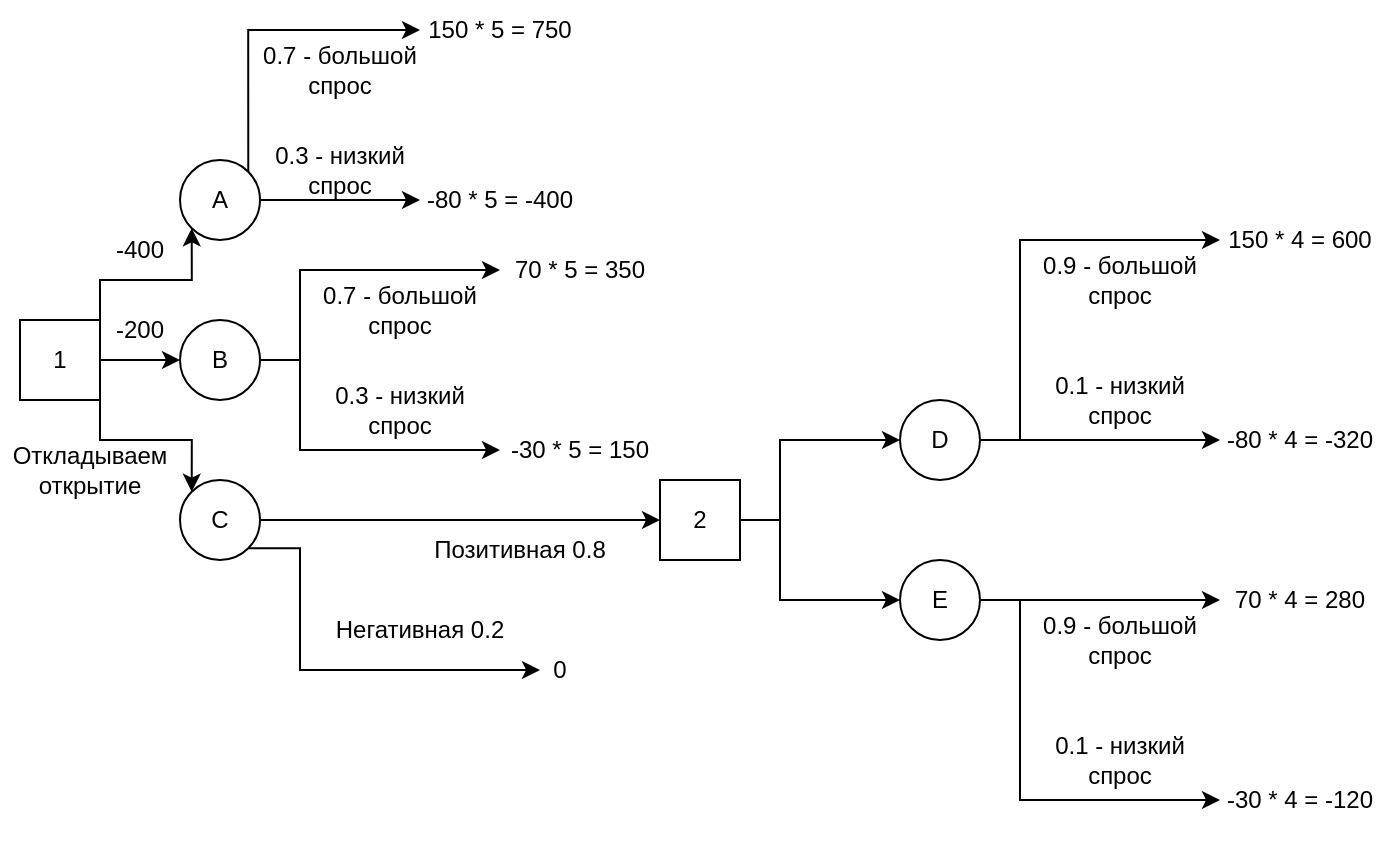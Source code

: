 <mxfile version="21.1.2" type="github">
  <diagram name="Страница 1" id="XMSDh3Ag2Xe2g-SVvd6X">
    <mxGraphModel dx="954" dy="648" grid="1" gridSize="10" guides="1" tooltips="1" connect="1" arrows="1" fold="1" page="1" pageScale="1" pageWidth="827" pageHeight="1169" math="0" shadow="0">
      <root>
        <mxCell id="0" />
        <mxCell id="1" parent="0" />
        <mxCell id="iBDUrOjcWUxjxp99Zuq8-5" value="" style="edgeStyle=orthogonalEdgeStyle;rounded=0;orthogonalLoop=1;jettySize=auto;html=1;" edge="1" parent="1" source="iBDUrOjcWUxjxp99Zuq8-1" target="iBDUrOjcWUxjxp99Zuq8-3">
          <mxGeometry relative="1" as="geometry" />
        </mxCell>
        <mxCell id="iBDUrOjcWUxjxp99Zuq8-6" style="edgeStyle=orthogonalEdgeStyle;rounded=0;orthogonalLoop=1;jettySize=auto;html=1;exitX=1;exitY=0;exitDx=0;exitDy=0;entryX=0;entryY=1;entryDx=0;entryDy=0;" edge="1" parent="1" source="iBDUrOjcWUxjxp99Zuq8-1" target="iBDUrOjcWUxjxp99Zuq8-2">
          <mxGeometry relative="1" as="geometry" />
        </mxCell>
        <mxCell id="iBDUrOjcWUxjxp99Zuq8-7" style="edgeStyle=orthogonalEdgeStyle;rounded=0;orthogonalLoop=1;jettySize=auto;html=1;exitX=1;exitY=1;exitDx=0;exitDy=0;entryX=0;entryY=0;entryDx=0;entryDy=0;" edge="1" parent="1" source="iBDUrOjcWUxjxp99Zuq8-1" target="iBDUrOjcWUxjxp99Zuq8-4">
          <mxGeometry relative="1" as="geometry" />
        </mxCell>
        <mxCell id="iBDUrOjcWUxjxp99Zuq8-1" value="1" style="rounded=0;whiteSpace=wrap;html=1;" vertex="1" parent="1">
          <mxGeometry x="80" y="240" width="40" height="40" as="geometry" />
        </mxCell>
        <mxCell id="iBDUrOjcWUxjxp99Zuq8-15" style="edgeStyle=orthogonalEdgeStyle;rounded=0;orthogonalLoop=1;jettySize=auto;html=1;exitX=1;exitY=0;exitDx=0;exitDy=0;entryX=0;entryY=0.5;entryDx=0;entryDy=0;" edge="1" parent="1" source="iBDUrOjcWUxjxp99Zuq8-2" target="iBDUrOjcWUxjxp99Zuq8-14">
          <mxGeometry relative="1" as="geometry">
            <Array as="points">
              <mxPoint x="194" y="95" />
            </Array>
          </mxGeometry>
        </mxCell>
        <mxCell id="iBDUrOjcWUxjxp99Zuq8-17" style="edgeStyle=orthogonalEdgeStyle;rounded=0;orthogonalLoop=1;jettySize=auto;html=1;exitX=1;exitY=0.5;exitDx=0;exitDy=0;entryX=0;entryY=0.5;entryDx=0;entryDy=0;" edge="1" parent="1" source="iBDUrOjcWUxjxp99Zuq8-2" target="iBDUrOjcWUxjxp99Zuq8-16">
          <mxGeometry relative="1" as="geometry" />
        </mxCell>
        <mxCell id="iBDUrOjcWUxjxp99Zuq8-2" value="A" style="ellipse;whiteSpace=wrap;html=1;aspect=fixed;" vertex="1" parent="1">
          <mxGeometry x="160" y="160" width="40" height="40" as="geometry" />
        </mxCell>
        <mxCell id="iBDUrOjcWUxjxp99Zuq8-23" style="edgeStyle=orthogonalEdgeStyle;rounded=0;orthogonalLoop=1;jettySize=auto;html=1;entryX=0;entryY=0.5;entryDx=0;entryDy=0;" edge="1" parent="1" source="iBDUrOjcWUxjxp99Zuq8-3" target="iBDUrOjcWUxjxp99Zuq8-21">
          <mxGeometry relative="1" as="geometry">
            <Array as="points">
              <mxPoint x="220" y="260" />
              <mxPoint x="220" y="215" />
            </Array>
          </mxGeometry>
        </mxCell>
        <mxCell id="iBDUrOjcWUxjxp99Zuq8-24" style="edgeStyle=orthogonalEdgeStyle;rounded=0;orthogonalLoop=1;jettySize=auto;html=1;entryX=0;entryY=0.5;entryDx=0;entryDy=0;" edge="1" parent="1" source="iBDUrOjcWUxjxp99Zuq8-3" target="iBDUrOjcWUxjxp99Zuq8-22">
          <mxGeometry relative="1" as="geometry">
            <Array as="points">
              <mxPoint x="220" y="260" />
              <mxPoint x="220" y="305" />
            </Array>
          </mxGeometry>
        </mxCell>
        <mxCell id="iBDUrOjcWUxjxp99Zuq8-3" value="B" style="ellipse;whiteSpace=wrap;html=1;aspect=fixed;" vertex="1" parent="1">
          <mxGeometry x="160" y="240" width="40" height="40" as="geometry" />
        </mxCell>
        <mxCell id="iBDUrOjcWUxjxp99Zuq8-28" style="edgeStyle=orthogonalEdgeStyle;rounded=0;orthogonalLoop=1;jettySize=auto;html=1;exitX=1;exitY=1;exitDx=0;exitDy=0;entryX=0;entryY=0.5;entryDx=0;entryDy=0;" edge="1" parent="1" source="iBDUrOjcWUxjxp99Zuq8-4" target="iBDUrOjcWUxjxp99Zuq8-27">
          <mxGeometry relative="1" as="geometry">
            <Array as="points">
              <mxPoint x="220" y="354" />
              <mxPoint x="220" y="415" />
            </Array>
          </mxGeometry>
        </mxCell>
        <mxCell id="iBDUrOjcWUxjxp99Zuq8-30" style="edgeStyle=orthogonalEdgeStyle;rounded=0;orthogonalLoop=1;jettySize=auto;html=1;exitX=1;exitY=0.5;exitDx=0;exitDy=0;entryX=0;entryY=0.5;entryDx=0;entryDy=0;" edge="1" parent="1" source="iBDUrOjcWUxjxp99Zuq8-4" target="iBDUrOjcWUxjxp99Zuq8-29">
          <mxGeometry relative="1" as="geometry" />
        </mxCell>
        <mxCell id="iBDUrOjcWUxjxp99Zuq8-4" value="C" style="ellipse;whiteSpace=wrap;html=1;aspect=fixed;" vertex="1" parent="1">
          <mxGeometry x="160" y="320" width="40" height="40" as="geometry" />
        </mxCell>
        <mxCell id="iBDUrOjcWUxjxp99Zuq8-8" value="-400" style="text;html=1;strokeColor=none;fillColor=none;align=center;verticalAlign=middle;whiteSpace=wrap;rounded=0;" vertex="1" parent="1">
          <mxGeometry x="110" y="190" width="60" height="30" as="geometry" />
        </mxCell>
        <mxCell id="iBDUrOjcWUxjxp99Zuq8-9" value="-200" style="text;html=1;strokeColor=none;fillColor=none;align=center;verticalAlign=middle;whiteSpace=wrap;rounded=0;" vertex="1" parent="1">
          <mxGeometry x="110" y="230" width="60" height="30" as="geometry" />
        </mxCell>
        <mxCell id="iBDUrOjcWUxjxp99Zuq8-10" value="Откладываем открытие" style="text;html=1;strokeColor=none;fillColor=none;align=center;verticalAlign=middle;whiteSpace=wrap;rounded=0;" vertex="1" parent="1">
          <mxGeometry x="70" y="300" width="90" height="30" as="geometry" />
        </mxCell>
        <mxCell id="iBDUrOjcWUxjxp99Zuq8-12" value="0.7 - большой спрос" style="text;html=1;strokeColor=none;fillColor=none;align=center;verticalAlign=middle;whiteSpace=wrap;rounded=0;" vertex="1" parent="1">
          <mxGeometry x="200" y="100" width="80" height="30" as="geometry" />
        </mxCell>
        <mxCell id="iBDUrOjcWUxjxp99Zuq8-13" value="0.3 - низкий спрос" style="text;html=1;strokeColor=none;fillColor=none;align=center;verticalAlign=middle;whiteSpace=wrap;rounded=0;" vertex="1" parent="1">
          <mxGeometry x="200" y="150" width="80" height="30" as="geometry" />
        </mxCell>
        <mxCell id="iBDUrOjcWUxjxp99Zuq8-14" value="150 * 5 = 750" style="text;html=1;strokeColor=none;fillColor=none;align=center;verticalAlign=middle;whiteSpace=wrap;rounded=0;" vertex="1" parent="1">
          <mxGeometry x="280" y="80" width="80" height="30" as="geometry" />
        </mxCell>
        <mxCell id="iBDUrOjcWUxjxp99Zuq8-16" value="-80 * 5 = -400" style="text;html=1;strokeColor=none;fillColor=none;align=center;verticalAlign=middle;whiteSpace=wrap;rounded=0;" vertex="1" parent="1">
          <mxGeometry x="280" y="165" width="80" height="30" as="geometry" />
        </mxCell>
        <mxCell id="iBDUrOjcWUxjxp99Zuq8-19" value="0.7 - большой спрос" style="text;html=1;strokeColor=none;fillColor=none;align=center;verticalAlign=middle;whiteSpace=wrap;rounded=0;" vertex="1" parent="1">
          <mxGeometry x="230" y="220" width="80" height="30" as="geometry" />
        </mxCell>
        <mxCell id="iBDUrOjcWUxjxp99Zuq8-20" value="0.3 - низкий спрос" style="text;html=1;strokeColor=none;fillColor=none;align=center;verticalAlign=middle;whiteSpace=wrap;rounded=0;" vertex="1" parent="1">
          <mxGeometry x="230" y="270" width="80" height="30" as="geometry" />
        </mxCell>
        <mxCell id="iBDUrOjcWUxjxp99Zuq8-21" value="70 * 5 = 350" style="text;html=1;strokeColor=none;fillColor=none;align=center;verticalAlign=middle;whiteSpace=wrap;rounded=0;" vertex="1" parent="1">
          <mxGeometry x="320" y="200" width="80" height="30" as="geometry" />
        </mxCell>
        <mxCell id="iBDUrOjcWUxjxp99Zuq8-22" value="-30 * 5 = 150" style="text;html=1;strokeColor=none;fillColor=none;align=center;verticalAlign=middle;whiteSpace=wrap;rounded=0;" vertex="1" parent="1">
          <mxGeometry x="320" y="290" width="80" height="30" as="geometry" />
        </mxCell>
        <mxCell id="iBDUrOjcWUxjxp99Zuq8-25" value="Позитивная 0.8" style="text;html=1;strokeColor=none;fillColor=none;align=center;verticalAlign=middle;whiteSpace=wrap;rounded=0;" vertex="1" parent="1">
          <mxGeometry x="270" y="340" width="120" height="30" as="geometry" />
        </mxCell>
        <mxCell id="iBDUrOjcWUxjxp99Zuq8-26" value="Негативная 0.2" style="text;html=1;strokeColor=none;fillColor=none;align=center;verticalAlign=middle;whiteSpace=wrap;rounded=0;" vertex="1" parent="1">
          <mxGeometry x="220" y="380" width="120" height="30" as="geometry" />
        </mxCell>
        <mxCell id="iBDUrOjcWUxjxp99Zuq8-27" value="0" style="text;html=1;strokeColor=none;fillColor=none;align=center;verticalAlign=middle;whiteSpace=wrap;rounded=0;" vertex="1" parent="1">
          <mxGeometry x="340" y="400" width="20" height="30" as="geometry" />
        </mxCell>
        <mxCell id="iBDUrOjcWUxjxp99Zuq8-33" style="edgeStyle=orthogonalEdgeStyle;rounded=0;orthogonalLoop=1;jettySize=auto;html=1;entryX=0;entryY=0.5;entryDx=0;entryDy=0;" edge="1" parent="1" source="iBDUrOjcWUxjxp99Zuq8-29" target="iBDUrOjcWUxjxp99Zuq8-31">
          <mxGeometry relative="1" as="geometry">
            <Array as="points">
              <mxPoint x="460" y="340" />
              <mxPoint x="460" y="300" />
            </Array>
          </mxGeometry>
        </mxCell>
        <mxCell id="iBDUrOjcWUxjxp99Zuq8-34" style="edgeStyle=orthogonalEdgeStyle;rounded=0;orthogonalLoop=1;jettySize=auto;html=1;entryX=0;entryY=0.5;entryDx=0;entryDy=0;" edge="1" parent="1" source="iBDUrOjcWUxjxp99Zuq8-29" target="iBDUrOjcWUxjxp99Zuq8-32">
          <mxGeometry relative="1" as="geometry">
            <Array as="points">
              <mxPoint x="460" y="340" />
              <mxPoint x="460" y="380" />
            </Array>
          </mxGeometry>
        </mxCell>
        <mxCell id="iBDUrOjcWUxjxp99Zuq8-29" value="2" style="rounded=0;whiteSpace=wrap;html=1;" vertex="1" parent="1">
          <mxGeometry x="400" y="320" width="40" height="40" as="geometry" />
        </mxCell>
        <mxCell id="iBDUrOjcWUxjxp99Zuq8-37" style="edgeStyle=orthogonalEdgeStyle;rounded=0;orthogonalLoop=1;jettySize=auto;html=1;entryX=0;entryY=0.5;entryDx=0;entryDy=0;" edge="1" parent="1" source="iBDUrOjcWUxjxp99Zuq8-31" target="iBDUrOjcWUxjxp99Zuq8-36">
          <mxGeometry relative="1" as="geometry" />
        </mxCell>
        <mxCell id="iBDUrOjcWUxjxp99Zuq8-38" style="edgeStyle=orthogonalEdgeStyle;rounded=0;orthogonalLoop=1;jettySize=auto;html=1;entryX=0;entryY=0.5;entryDx=0;entryDy=0;" edge="1" parent="1" source="iBDUrOjcWUxjxp99Zuq8-31" target="iBDUrOjcWUxjxp99Zuq8-35">
          <mxGeometry relative="1" as="geometry">
            <Array as="points">
              <mxPoint x="580" y="300" />
              <mxPoint x="580" y="200" />
            </Array>
          </mxGeometry>
        </mxCell>
        <mxCell id="iBDUrOjcWUxjxp99Zuq8-31" value="D" style="ellipse;whiteSpace=wrap;html=1;aspect=fixed;" vertex="1" parent="1">
          <mxGeometry x="520" y="280" width="40" height="40" as="geometry" />
        </mxCell>
        <mxCell id="iBDUrOjcWUxjxp99Zuq8-43" style="edgeStyle=orthogonalEdgeStyle;rounded=0;orthogonalLoop=1;jettySize=auto;html=1;entryX=0;entryY=0.5;entryDx=0;entryDy=0;" edge="1" parent="1" source="iBDUrOjcWUxjxp99Zuq8-32" target="iBDUrOjcWUxjxp99Zuq8-41">
          <mxGeometry relative="1" as="geometry" />
        </mxCell>
        <mxCell id="iBDUrOjcWUxjxp99Zuq8-44" style="edgeStyle=orthogonalEdgeStyle;rounded=0;orthogonalLoop=1;jettySize=auto;html=1;entryX=0;entryY=0.5;entryDx=0;entryDy=0;" edge="1" parent="1" source="iBDUrOjcWUxjxp99Zuq8-32" target="iBDUrOjcWUxjxp99Zuq8-42">
          <mxGeometry relative="1" as="geometry">
            <Array as="points">
              <mxPoint x="580" y="380" />
              <mxPoint x="580" y="480" />
            </Array>
          </mxGeometry>
        </mxCell>
        <mxCell id="iBDUrOjcWUxjxp99Zuq8-32" value="E" style="ellipse;whiteSpace=wrap;html=1;aspect=fixed;" vertex="1" parent="1">
          <mxGeometry x="520" y="360" width="40" height="40" as="geometry" />
        </mxCell>
        <mxCell id="iBDUrOjcWUxjxp99Zuq8-35" value="150 * 4 = 600" style="text;html=1;strokeColor=none;fillColor=none;align=center;verticalAlign=middle;whiteSpace=wrap;rounded=0;" vertex="1" parent="1">
          <mxGeometry x="680" y="180" width="80" height="40" as="geometry" />
        </mxCell>
        <mxCell id="iBDUrOjcWUxjxp99Zuq8-36" value="-80 * 4 = -320" style="text;html=1;strokeColor=none;fillColor=none;align=center;verticalAlign=middle;whiteSpace=wrap;rounded=0;" vertex="1" parent="1">
          <mxGeometry x="680" y="280" width="80" height="40" as="geometry" />
        </mxCell>
        <mxCell id="iBDUrOjcWUxjxp99Zuq8-39" value="0.9 - большой спрос" style="text;html=1;strokeColor=none;fillColor=none;align=center;verticalAlign=middle;whiteSpace=wrap;rounded=0;" vertex="1" parent="1">
          <mxGeometry x="590" y="200" width="80" height="40" as="geometry" />
        </mxCell>
        <mxCell id="iBDUrOjcWUxjxp99Zuq8-40" value="0.1 - низкий спрос" style="text;html=1;strokeColor=none;fillColor=none;align=center;verticalAlign=middle;whiteSpace=wrap;rounded=0;" vertex="1" parent="1">
          <mxGeometry x="590" y="260" width="80" height="40" as="geometry" />
        </mxCell>
        <mxCell id="iBDUrOjcWUxjxp99Zuq8-41" value="70 * 4 = 280" style="text;html=1;strokeColor=none;fillColor=none;align=center;verticalAlign=middle;whiteSpace=wrap;rounded=0;" vertex="1" parent="1">
          <mxGeometry x="680" y="360" width="80" height="40" as="geometry" />
        </mxCell>
        <mxCell id="iBDUrOjcWUxjxp99Zuq8-42" value="-30 * 4 = -120" style="text;html=1;strokeColor=none;fillColor=none;align=center;verticalAlign=middle;whiteSpace=wrap;rounded=0;" vertex="1" parent="1">
          <mxGeometry x="680" y="460" width="80" height="40" as="geometry" />
        </mxCell>
        <mxCell id="iBDUrOjcWUxjxp99Zuq8-45" value="0.9 - большой спрос" style="text;html=1;strokeColor=none;fillColor=none;align=center;verticalAlign=middle;whiteSpace=wrap;rounded=0;" vertex="1" parent="1">
          <mxGeometry x="590" y="380" width="80" height="40" as="geometry" />
        </mxCell>
        <mxCell id="iBDUrOjcWUxjxp99Zuq8-46" value="0.1 - низкий спрос" style="text;html=1;strokeColor=none;fillColor=none;align=center;verticalAlign=middle;whiteSpace=wrap;rounded=0;" vertex="1" parent="1">
          <mxGeometry x="590" y="440" width="80" height="40" as="geometry" />
        </mxCell>
      </root>
    </mxGraphModel>
  </diagram>
</mxfile>
